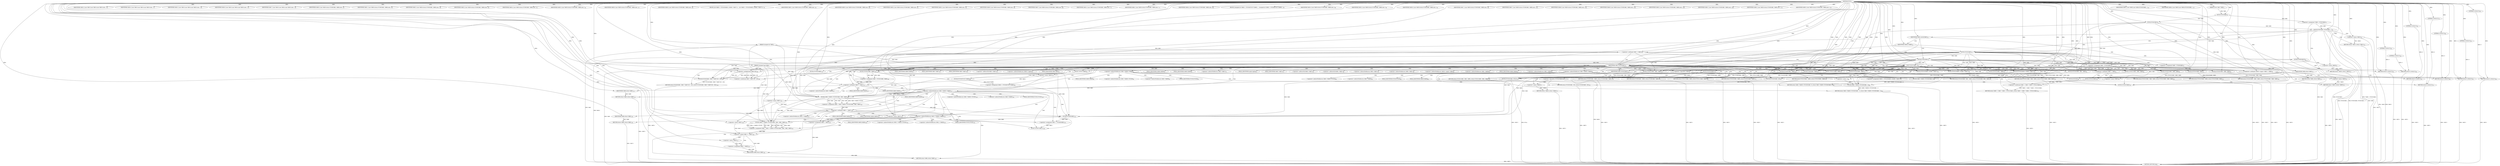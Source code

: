 digraph "FUN1" {  
"8" [label = <(METHOD,FUN1)<SUB>1</SUB>> ]
"403" [label = <(METHOD_RETURN,long)<SUB>1</SUB>> ]
"9" [label = <(PARAM,struct VAR1 *VAR1)<SUB>1</SUB>> ]
"10" [label = <(PARAM,unsigned int VAR2)<SUB>1</SUB>> ]
"11" [label = <(PARAM,unsigned long VAR3)<SUB>1</SUB>> ]
"14" [label = <(&lt;operator&gt;.assignment,*VAR5 = FUN2(VAR1))<SUB>3</SUB>> ]
"32" [label = <(&lt;operator&gt;.assignment,VAR6 = FUN5(VAR5))<SUB>12</SUB>> ]
"362" [label = <(&lt;operator&gt;.assignment,VAR11 = FUN36(VAR5))<SUB>132</SUB>> ]
"366" [label = <(&lt;operator&gt;.assignment,VAR9 = -VAR12)<SUB>133</SUB>> ]
"399" [label = <(FUN37,FUN37(VAR11))<SUB>139</SUB>> ]
"401" [label = <(RETURN,return VAR9;,return VAR9;)<SUB>140</SUB>> ]
"23" [label = <(FUN3,FUN3(VAR5, FUN4(VAR1), &quot;&quot;))<SUB>9</SUB>> ]
"37" [label = <(IDENTIFIER,VAR2,switch(VAR2))<SUB>15</SUB>> ]
"75" [label = <(IDENTIFIER,VAR2,switch(VAR2))<SUB>33</SUB>> ]
"402" [label = <(IDENTIFIER,VAR9,return VAR9;)<SUB>140</SUB>> ]
"16" [label = <(FUN2,FUN2(VAR1))<SUB>3</SUB>> ]
"29" [label = <(RETURN,return -VAR12;,return -VAR12;)<SUB>10</SUB>> ]
"34" [label = <(FUN5,FUN5(VAR5))<SUB>12</SUB>> ]
"40" [label = <(IDENTIFIER,VAR13,{
	case VAR13:
	case VAR14:
	case VAR15:
	case ...)<SUB>16</SUB>> ]
"42" [label = <(IDENTIFIER,VAR14,{
	case VAR13:
	case VAR14:
	case VAR15:
	case ...)<SUB>17</SUB>> ]
"44" [label = <(IDENTIFIER,VAR15,{
	case VAR13:
	case VAR14:
	case VAR15:
	case ...)<SUB>18</SUB>> ]
"46" [label = <(IDENTIFIER,VAR16,{
	case VAR13:
	case VAR14:
	case VAR15:
	case ...)<SUB>19</SUB>> ]
"48" [label = <(IDENTIFIER,VAR17,{
	case VAR13:
	case VAR14:
	case VAR15:
	case ...)<SUB>20</SUB>> ]
"49" [label = <(&lt;operator&gt;.assignment,VAR9 = FUN6(VAR5))<SUB>21</SUB>> ]
"78" [label = <(IDENTIFIER,VAR20,{
	case VAR20:
		return FUN9(VAR5, VAR8);
	case...)<SUB>34</SUB>> ]
"79" [label = <(RETURN,return FUN9(VAR5, VAR8);,return FUN9(VAR5, VAR8);)<SUB>35</SUB>> ]
"84" [label = <(IDENTIFIER,VAR21,{
	case VAR20:
		return FUN9(VAR5, VAR8);
	case...)<SUB>36</SUB>> ]
"85" [label = <(RETURN,return FUN10(VAR6, VAR8);,return FUN10(VAR6, VAR8);)<SUB>37</SUB>> ]
"90" [label = <(IDENTIFIER,VAR22,{
	case VAR20:
		return FUN9(VAR5, VAR8);
	case...)<SUB>38</SUB>> ]
"91" [label = <(RETURN,return FUN11(VAR6, VAR8);,return FUN11(VAR6, VAR8);)<SUB>39</SUB>> ]
"96" [label = <(IDENTIFIER,VAR23,{
	case VAR20:
		return FUN9(VAR5, VAR8);
	case...)<SUB>40</SUB>> ]
"97" [label = <(RETURN,return VAR6 != VAR5 ? -VAR12 : FUN12(VAR1);,return VAR6 != VAR5 ? -VAR12 : FUN12(VAR1);)<SUB>41</SUB>> ]
"107" [label = <(IDENTIFIER,VAR24,{
	case VAR20:
		return FUN9(VAR5, VAR8);
	case...)<SUB>42</SUB>> ]
"108" [label = <(RETURN,return FUN13(VAR1, VAR8);,return FUN13(VAR1, VAR8);)<SUB>43</SUB>> ]
"113" [label = <(IDENTIFIER,VAR25,{
	case VAR20:
		return FUN9(VAR5, VAR8);
	case...)<SUB>44</SUB>> ]
"114" [label = <(FUN14,FUN14(VAR26, &amp;VAR5-&gt;VAR27))<SUB>45</SUB>> ]
"120" [label = <(RETURN,return 0;,return 0;)<SUB>46</SUB>> ]
"123" [label = <(IDENTIFIER,VAR28,{
	case VAR20:
		return FUN9(VAR5, VAR8);
	case...)<SUB>47</SUB>> ]
"124" [label = <(FUN15,FUN15(VAR26, &amp;VAR5-&gt;VAR27))<SUB>48</SUB>> ]
"130" [label = <(RETURN,return 0;,return 0;)<SUB>49</SUB>> ]
"133" [label = <(IDENTIFIER,VAR29,{
	case VAR20:
		return FUN9(VAR5, VAR8);
	case...)<SUB>50</SUB>> ]
"134" [label = <(BLOCK,{
		int VAR30 = FUN16(VAR26, &amp;VAR5-&gt;VAR27);
		r...,{
		int VAR30 = FUN16(VAR26, &amp;VAR5-&gt;VAR27);
		r...)<SUB>51</SUB>> ]
"145" [label = <(IDENTIFIER,VAR31,{
	case VAR20:
		return FUN9(VAR5, VAR8);
	case...)<SUB>55</SUB>> ]
"158" [label = <(FUN18,FUN18())<SUB>58</SUB>> ]
"159" [label = <(RETURN,return 0;,return 0;)<SUB>59</SUB>> ]
"162" [label = <(IDENTIFIER,VAR33,{
	case VAR20:
		return FUN9(VAR5, VAR8);
	case...)<SUB>60</SUB>> ]
"163" [label = <(RETURN,return FUN19(VAR6, VAR1, VAR3);,return FUN19(VAR6, VAR1, VAR3);)<SUB>61</SUB>> ]
"169" [label = <(IDENTIFIER,VAR34,{
	case VAR20:
		return FUN9(VAR5, VAR8);
	case...)<SUB>62</SUB>> ]
"170" [label = <(RETURN,return FUN20(VAR5, VAR6, VAR8);,return FUN20(VAR5, VAR6, VAR8);)<SUB>63</SUB>> ]
"176" [label = <(IDENTIFIER,VAR35,{
	case VAR20:
		return FUN9(VAR5, VAR8);
	case...)<SUB>64</SUB>> ]
"177" [label = <(RETURN,return FUN21(VAR5, VAR6, VAR8);,return FUN21(VAR5, VAR6, VAR8);)<SUB>65</SUB>> ]
"183" [label = <(IDENTIFIER,VAR36,{
	case VAR20:
		return FUN9(VAR5, VAR8);
	case...)<SUB>66</SUB>> ]
"184" [label = <(RETURN,return FUN22(VAR5, VAR6, VAR8);,return FUN22(VAR5, VAR6, VAR8);)<SUB>67</SUB>> ]
"190" [label = <(IDENTIFIER,VAR37,{
	case VAR20:
		return FUN9(VAR5, VAR8);
	case...)<SUB>68</SUB>> ]
"192" [label = <(IDENTIFIER,VAR13,{
	case VAR20:
		return FUN9(VAR5, VAR8);
	case...)<SUB>73</SUB>> ]
"193" [label = <(RETURN,return FUN23(VAR5, VAR8);,return FUN23(VAR5, VAR8);)<SUB>74</SUB>> ]
"198" [label = <(IDENTIFIER,VAR41,{
	case VAR20:
		return FUN9(VAR5, VAR8);
	case...)<SUB>75</SUB>> ]
"207" [label = <(FUN25,FUN25(VAR5))<SUB>78</SUB>> ]
"209" [label = <(RETURN,return 0;,return 0;)<SUB>79</SUB>> ]
"212" [label = <(IDENTIFIER,VAR44,{
	case VAR20:
		return FUN9(VAR5, VAR8);
	case...)<SUB>80</SUB>> ]
"213" [label = <(BLOCK,{
		unsigned int VAR45 = FUN26(FUN27(VAR6));
		...,{
		unsigned int VAR45 = FUN26(FUN27(VAR6));
		...)<SUB>81</SUB>> ]
"221" [label = <(IDENTIFIER,VAR14,{
	case VAR20:
		return FUN9(VAR5, VAR8);
	case...)<SUB>86</SUB>> ]
"239" [label = <(RETURN,return 0;,return 0;)<SUB>89</SUB>> ]
"242" [label = <(IDENTIFIER,VAR15,{
	case VAR20:
		return FUN9(VAR5, VAR8);
	case...)<SUB>90</SUB>> ]
"259" [label = <(RETURN,return 0;,return 0;)<SUB>93</SUB>> ]
"262" [label = <(IDENTIFIER,VAR16,{
	case VAR20:
		return FUN9(VAR5, VAR8);
	case...)<SUB>94</SUB>> ]
"271" [label = <(RETURN,return 0;,return 0;)<SUB>98</SUB>> ]
"274" [label = <(IDENTIFIER,VAR17,{
	case VAR20:
		return FUN9(VAR5, VAR8);
	case...)<SUB>99</SUB>> ]
"275" [label = <(RETURN,return FUN29(VAR5, VAR3 ? VAR3*100 : 250);,return FUN29(VAR5, VAR3 ? VAR3*100 : 250);)<SUB>100</SUB>> ]
"285" [label = <(IDENTIFIER,VAR47,{
	case VAR20:
		return FUN9(VAR5, VAR8);
	case...)<SUB>102</SUB>> ]
"286" [label = <(RETURN,return FUN30(VAR5, VAR8);,return FUN30(VAR5, VAR8);)<SUB>103</SUB>> ]
"291" [label = <(IDENTIFIER,VAR48,{
	case VAR20:
		return FUN9(VAR5, VAR8);
	case...)<SUB>104</SUB>> ]
"293" [label = <(IDENTIFIER,VAR49,{
	case VAR20:
		return FUN9(VAR5, VAR8);
	case...)<SUB>105</SUB>> ]
"295" [label = <(IDENTIFIER,VAR50,{
	case VAR20:
		return FUN9(VAR5, VAR8);
	case...)<SUB>106</SUB>> ]
"296" [label = <(RETURN,return FUN31(VAR5, VAR2, VAR8);,return FUN31(VAR5, VAR2, VAR8);)<SUB>107</SUB>> ]
"302" [label = <(IDENTIFIER,VAR51,{
	case VAR20:
		return FUN9(VAR5, VAR8);
	case...)<SUB>108</SUB>> ]
"303" [label = <(&lt;operator&gt;.assignment,VAR9 = FUN32(VAR5, VAR8))<SUB>109</SUB>> ]
"318" [label = <(IDENTIFIER,VAR52,{
	case VAR20:
		return FUN9(VAR5, VAR8);
	case...)<SUB>114</SUB>> ]
"332" [label = <(IDENTIFIER,VAR55,{
	case VAR20:
		return FUN9(VAR5, VAR8);
	case...)<SUB>123</SUB>> ]
"333" [label = <(FUN34,FUN34(VAR8))<SUB>124</SUB>> ]
"343" [label = <(&lt;operator&gt;.assignment,VAR9 = VAR5-&gt;VAR39-&gt;FUN35(VAR5, VAR2, VAR3))<SUB>128</SUB>> ]
"364" [label = <(FUN36,FUN36(VAR5))<SUB>132</SUB>> ]
"368" [label = <(&lt;operator&gt;.minus,-VAR12)<SUB>133</SUB>> ]
"377" [label = <(&lt;operator&gt;.assignment,VAR9 = VAR11-&gt;VAR39-&gt;FUN35(VAR5, VAR1, VAR2, VAR3))<SUB>135</SUB>> ]
"25" [label = <(FUN4,FUN4(VAR1))<SUB>9</SUB>> ]
"30" [label = <(&lt;operator&gt;.minus,-VAR12)<SUB>10</SUB>> ]
"54" [label = <(IDENTIFIER,VAR9,if (VAR9))<SUB>22</SUB>> ]
"59" [label = <(&lt;operator&gt;.notEquals,VAR2 != VAR15)<SUB>24</SUB>> ]
"80" [label = <(FUN9,FUN9(VAR5, VAR8))<SUB>35</SUB>> ]
"86" [label = <(FUN10,FUN10(VAR6, VAR8))<SUB>37</SUB>> ]
"92" [label = <(FUN11,FUN11(VAR6, VAR8))<SUB>39</SUB>> ]
"98" [label = <(&lt;operator&gt;.conditional,VAR6 != VAR5 ? -VAR12 : FUN12(VAR1))<SUB>41</SUB>> ]
"109" [label = <(FUN13,FUN13(VAR1, VAR8))<SUB>43</SUB>> ]
"121" [label = <(LITERAL,0,return 0;)<SUB>46</SUB>> ]
"131" [label = <(LITERAL,0,return 0;)<SUB>49</SUB>> ]
"136" [label = <(&lt;operator&gt;.assignment,VAR30 = FUN16(VAR26, &amp;VAR5-&gt;VAR27))<SUB>52</SUB>> ]
"147" [label = <(&lt;operator&gt;.notEquals,VAR18-&gt;signal-&gt;VAR5 != VAR5)<SUB>56</SUB>> ]
"160" [label = <(LITERAL,0,return 0;)<SUB>59</SUB>> ]
"164" [label = <(FUN19,FUN19(VAR6, VAR1, VAR3))<SUB>61</SUB>> ]
"171" [label = <(FUN20,FUN20(VAR5, VAR6, VAR8))<SUB>63</SUB>> ]
"178" [label = <(FUN21,FUN21(VAR5, VAR6, VAR8))<SUB>65</SUB>> ]
"185" [label = <(FUN22,FUN22(VAR5, VAR6, VAR8))<SUB>67</SUB>> ]
"194" [label = <(FUN23,FUN23(VAR5, VAR8))<SUB>74</SUB>> ]
"200" [label = <(&lt;operator&gt;.logicalNot,!FUN24(VAR42))<SUB>76</SUB>> ]
"210" [label = <(LITERAL,0,return 0;)<SUB>79</SUB>> ]
"215" [label = <(&lt;operator&gt;.assignment,VAR45 = FUN26(FUN27(VAR6)))<SUB>82</SUB>> ]
"240" [label = <(LITERAL,0,return 0;)<SUB>89</SUB>> ]
"260" [label = <(LITERAL,0,return 0;)<SUB>93</SUB>> ]
"264" [label = <(&lt;operator&gt;.logicalNot,!VAR3)<SUB>96</SUB>> ]
"272" [label = <(LITERAL,0,return 0;)<SUB>98</SUB>> ]
"276" [label = <(FUN29,FUN29(VAR5, VAR3 ? VAR3*100 : 250))<SUB>100</SUB>> ]
"287" [label = <(FUN30,FUN30(VAR5, VAR8))<SUB>103</SUB>> ]
"297" [label = <(FUN31,FUN31(VAR5, VAR2, VAR8))<SUB>107</SUB>> ]
"309" [label = <(&lt;operator&gt;.notEquals,VAR9 != -VAR12)<SUB>111</SUB>> ]
"320" [label = <(IDENTIFIER,VAR3,switch(VAR3))<SUB>115</SUB>> ]
"355" [label = <(&lt;operator&gt;.notEquals,VAR9 != -VAR57)<SUB>129</SUB>> ]
"390" [label = <(&lt;operator&gt;.equals,VAR9 == -VAR57)<SUB>136</SUB>> ]
"51" [label = <(FUN6,FUN6(VAR5))<SUB>21</SUB>> ]
"56" [label = <(RETURN,return VAR9;,return VAR9;)<SUB>23</SUB>> ]
"63" [label = <(FUN7,FUN7(VAR5, 0))<SUB>25</SUB>> ]
"155" [label = <(RETURN,return -VAR32;,return -VAR32;)<SUB>57</SUB>> ]
"204" [label = <(RETURN,return -VAR43;,return -VAR43;)<SUB>77</SUB>> ]
"229" [label = <(RETURN,return VAR5-&gt;VAR39-&gt;FUN28(VAR5, -1);,return VAR5-&gt;VAR39-&gt;FUN28(VAR5, -1);)<SUB>88</SUB>> ]
"250" [label = <(RETURN,return VAR5-&gt;VAR39-&gt;FUN28(VAR5, 0);,return VAR5-&gt;VAR39-&gt;FUN28(VAR5, 0);)<SUB>92</SUB>> ]
"267" [label = <(RETURN,return FUN29(VAR5, 250);,return FUN29(VAR5, 250);)<SUB>97</SUB>> ]
"305" [label = <(FUN32,FUN32(VAR5, VAR8))<SUB>109</SUB>> ]
"314" [label = <(RETURN,return VAR9;,return VAR9;)<SUB>112</SUB>> ]
"323" [label = <(IDENTIFIER,VAR53,{
		case VAR53:
		case VAR54:
		
			FUN33(VAR5,...)<SUB>116</SUB>> ]
"325" [label = <(IDENTIFIER,VAR54,{
		case VAR53:
		case VAR54:
		
			FUN33(VAR5,...)<SUB>117</SUB>> ]
"326" [label = <(FUN33,FUN33(VAR5, NULL))<SUB>119</SUB>> ]
"345" [label = <(FUN35,VAR5-&gt;VAR39-&gt;FUN35(VAR5, VAR2, VAR3))<SUB>128</SUB>> ]
"360" [label = <(RETURN,return VAR9;,return VAR9;)<SUB>130</SUB>> ]
"379" [label = <(FUN35,VAR11-&gt;VAR39-&gt;FUN35(VAR5, VAR1, VAR2, VAR3))<SUB>135</SUB>> ]
"395" [label = <(&lt;operator&gt;.assignment,VAR9 = -VAR32)<SUB>137</SUB>> ]
"57" [label = <(IDENTIFIER,VAR9,return VAR9;)<SUB>23</SUB>> ]
"67" [label = <(FUN8,FUN8(VAR18))<SUB>26</SUB>> ]
"99" [label = <(&lt;operator&gt;.notEquals,VAR6 != VAR5)<SUB>41</SUB>> ]
"102" [label = <(&lt;operator&gt;.minus,-VAR12)<SUB>41</SUB>> ]
"104" [label = <(FUN12,FUN12(VAR1))<SUB>41</SUB>> ]
"138" [label = <(FUN16,FUN16(VAR26, &amp;VAR5-&gt;VAR27))<SUB>52</SUB>> ]
"156" [label = <(&lt;operator&gt;.minus,-VAR32)<SUB>57</SUB>> ]
"201" [label = <(FUN24,FUN24(VAR42))<SUB>76</SUB>> ]
"205" [label = <(&lt;operator&gt;.minus,-VAR43)<SUB>77</SUB>> ]
"217" [label = <(FUN26,FUN26(FUN27(VAR6)))<SUB>82</SUB>> ]
"230" [label = <(FUN28,VAR5-&gt;VAR39-&gt;FUN28(VAR5, -1))<SUB>88</SUB>> ]
"251" [label = <(FUN28,VAR5-&gt;VAR39-&gt;FUN28(VAR5, 0))<SUB>92</SUB>> ]
"268" [label = <(FUN29,FUN29(VAR5, 250))<SUB>97</SUB>> ]
"278" [label = <(&lt;operator&gt;.conditional,VAR3 ? VAR3*100 : 250)<SUB>100</SUB>> ]
"311" [label = <(&lt;operator&gt;.minus,-VAR12)<SUB>111</SUB>> ]
"315" [label = <(IDENTIFIER,VAR9,return VAR9;)<SUB>112</SUB>> ]
"357" [label = <(&lt;operator&gt;.minus,-VAR57)<SUB>129</SUB>> ]
"361" [label = <(IDENTIFIER,VAR9,return VAR9;)<SUB>130</SUB>> ]
"392" [label = <(&lt;operator&gt;.minus,-VAR57)<SUB>136</SUB>> ]
"70" [label = <(RETURN,return -VAR19;,return -VAR19;)<SUB>27</SUB>> ]
"218" [label = <(FUN27,FUN27(VAR6))<SUB>82</SUB>> ]
"280" [label = <(&lt;operator&gt;.multiplication,VAR3*100)<SUB>100</SUB>> ]
"397" [label = <(&lt;operator&gt;.minus,-VAR32)<SUB>137</SUB>> ]
"71" [label = <(&lt;operator&gt;.minus,-VAR19)<SUB>27</SUB>> ]
"237" [label = <(&lt;operator&gt;.minus,-1)<SUB>88</SUB>> ]
"337" [label = <(&lt;operator&gt;.indirectFieldAccess,VAR5-&gt;VAR39-&gt;VAR56)<SUB>127</SUB>> ]
"371" [label = <(&lt;operator&gt;.indirectFieldAccess,VAR11-&gt;VAR39-&gt;VAR56)<SUB>134</SUB>> ]
"338" [label = <(&lt;operator&gt;.indirectFieldAccess,VAR5-&gt;VAR39)<SUB>127</SUB>> ]
"341" [label = <(FIELD_IDENTIFIER,VAR56,VAR56)<SUB>127</SUB>> ]
"372" [label = <(&lt;operator&gt;.indirectFieldAccess,VAR11-&gt;VAR39)<SUB>134</SUB>> ]
"375" [label = <(FIELD_IDENTIFIER,VAR56,VAR56)<SUB>134</SUB>> ]
"116" [label = <(&lt;operator&gt;.addressOf,&amp;VAR5-&gt;VAR27)<SUB>45</SUB>> ]
"126" [label = <(&lt;operator&gt;.addressOf,&amp;VAR5-&gt;VAR27)<SUB>48</SUB>> ]
"223" [label = <(&lt;operator&gt;.indirectFieldAccess,VAR5-&gt;VAR39-&gt;VAR46)<SUB>87</SUB>> ]
"244" [label = <(&lt;operator&gt;.indirectFieldAccess,VAR5-&gt;VAR39-&gt;VAR46)<SUB>91</SUB>> ]
"340" [label = <(FIELD_IDENTIFIER,VAR39,VAR39)<SUB>127</SUB>> ]
"374" [label = <(FIELD_IDENTIFIER,VAR39,VAR39)<SUB>134</SUB>> ]
"117" [label = <(&lt;operator&gt;.indirectFieldAccess,VAR5-&gt;VAR27)<SUB>45</SUB>> ]
"127" [label = <(&lt;operator&gt;.indirectFieldAccess,VAR5-&gt;VAR27)<SUB>48</SUB>> ]
"148" [label = <(&lt;operator&gt;.indirectFieldAccess,VAR18-&gt;signal-&gt;VAR5)<SUB>56</SUB>> ]
"224" [label = <(&lt;operator&gt;.indirectFieldAccess,VAR5-&gt;VAR39)<SUB>87</SUB>> ]
"227" [label = <(FIELD_IDENTIFIER,VAR46,VAR46)<SUB>87</SUB>> ]
"245" [label = <(&lt;operator&gt;.indirectFieldAccess,VAR5-&gt;VAR39)<SUB>91</SUB>> ]
"248" [label = <(FIELD_IDENTIFIER,VAR46,VAR46)<SUB>91</SUB>> ]
"346" [label = <(&lt;operator&gt;.indirectFieldAccess,VAR5-&gt;VAR39-&gt;FUN35)<SUB>128</SUB>> ]
"380" [label = <(&lt;operator&gt;.indirectFieldAccess,VAR11-&gt;VAR39-&gt;FUN35)<SUB>135</SUB>> ]
"119" [label = <(FIELD_IDENTIFIER,VAR27,VAR27)<SUB>45</SUB>> ]
"129" [label = <(FIELD_IDENTIFIER,VAR27,VAR27)<SUB>48</SUB>> ]
"140" [label = <(&lt;operator&gt;.addressOf,&amp;VAR5-&gt;VAR27)<SUB>52</SUB>> ]
"149" [label = <(&lt;operator&gt;.indirectFieldAccess,VAR18-&gt;signal)<SUB>56</SUB>> ]
"152" [label = <(FIELD_IDENTIFIER,VAR5,VAR5)<SUB>56</SUB>> ]
"226" [label = <(FIELD_IDENTIFIER,VAR39,VAR39)<SUB>87</SUB>> ]
"247" [label = <(FIELD_IDENTIFIER,VAR39,VAR39)<SUB>91</SUB>> ]
"347" [label = <(&lt;operator&gt;.indirectFieldAccess,VAR5-&gt;VAR39)<SUB>128</SUB>> ]
"350" [label = <(FIELD_IDENTIFIER,FUN35,FUN35)<SUB>128</SUB>> ]
"381" [label = <(&lt;operator&gt;.indirectFieldAccess,VAR11-&gt;VAR39)<SUB>135</SUB>> ]
"384" [label = <(FIELD_IDENTIFIER,FUN35,FUN35)<SUB>135</SUB>> ]
"141" [label = <(&lt;operator&gt;.indirectFieldAccess,VAR5-&gt;VAR27)<SUB>52</SUB>> ]
"151" [label = <(FIELD_IDENTIFIER,signal,signal)<SUB>56</SUB>> ]
"231" [label = <(&lt;operator&gt;.indirectFieldAccess,VAR5-&gt;VAR39-&gt;FUN28)<SUB>88</SUB>> ]
"252" [label = <(&lt;operator&gt;.indirectFieldAccess,VAR5-&gt;VAR39-&gt;FUN28)<SUB>92</SUB>> ]
"349" [label = <(FIELD_IDENTIFIER,VAR39,VAR39)<SUB>128</SUB>> ]
"383" [label = <(FIELD_IDENTIFIER,VAR39,VAR39)<SUB>135</SUB>> ]
"143" [label = <(FIELD_IDENTIFIER,VAR27,VAR27)<SUB>52</SUB>> ]
"232" [label = <(&lt;operator&gt;.indirectFieldAccess,VAR5-&gt;VAR39)<SUB>88</SUB>> ]
"235" [label = <(FIELD_IDENTIFIER,FUN28,FUN28)<SUB>88</SUB>> ]
"253" [label = <(&lt;operator&gt;.indirectFieldAccess,VAR5-&gt;VAR39)<SUB>92</SUB>> ]
"256" [label = <(FIELD_IDENTIFIER,FUN28,FUN28)<SUB>92</SUB>> ]
"234" [label = <(FIELD_IDENTIFIER,VAR39,VAR39)<SUB>88</SUB>> ]
"255" [label = <(FIELD_IDENTIFIER,VAR39,VAR39)<SUB>92</SUB>> ]
  "130" -> "403"  [ label = "DDG: &lt;RET&gt;"] 
  "56" -> "403"  [ label = "DDG: &lt;RET&gt;"] 
  "70" -> "403"  [ label = "DDG: &lt;RET&gt;"] 
  "286" -> "403"  [ label = "DDG: &lt;RET&gt;"] 
  "209" -> "403"  [ label = "DDG: &lt;RET&gt;"] 
  "170" -> "403"  [ label = "DDG: &lt;RET&gt;"] 
  "239" -> "403"  [ label = "DDG: &lt;RET&gt;"] 
  "85" -> "403"  [ label = "DDG: &lt;RET&gt;"] 
  "360" -> "403"  [ label = "DDG: &lt;RET&gt;"] 
  "193" -> "403"  [ label = "DDG: &lt;RET&gt;"] 
  "155" -> "403"  [ label = "DDG: &lt;RET&gt;"] 
  "204" -> "403"  [ label = "DDG: &lt;RET&gt;"] 
  "401" -> "403"  [ label = "DDG: &lt;RET&gt;"] 
  "79" -> "403"  [ label = "DDG: &lt;RET&gt;"] 
  "271" -> "403"  [ label = "DDG: &lt;RET&gt;"] 
  "275" -> "403"  [ label = "DDG: &lt;RET&gt;"] 
  "120" -> "403"  [ label = "DDG: &lt;RET&gt;"] 
  "91" -> "403"  [ label = "DDG: &lt;RET&gt;"] 
  "163" -> "403"  [ label = "DDG: &lt;RET&gt;"] 
  "250" -> "403"  [ label = "DDG: &lt;RET&gt;"] 
  "267" -> "403"  [ label = "DDG: &lt;RET&gt;"] 
  "229" -> "403"  [ label = "DDG: &lt;RET&gt;"] 
  "97" -> "403"  [ label = "DDG: &lt;RET&gt;"] 
  "108" -> "403"  [ label = "DDG: &lt;RET&gt;"] 
  "296" -> "403"  [ label = "DDG: &lt;RET&gt;"] 
  "29" -> "403"  [ label = "DDG: &lt;RET&gt;"] 
  "184" -> "403"  [ label = "DDG: &lt;RET&gt;"] 
  "314" -> "403"  [ label = "DDG: &lt;RET&gt;"] 
  "159" -> "403"  [ label = "DDG: &lt;RET&gt;"] 
  "177" -> "403"  [ label = "DDG: &lt;RET&gt;"] 
  "259" -> "403"  [ label = "DDG: &lt;RET&gt;"] 
  "10" -> "403"  [ label = "DDG: VAR2"] 
  "11" -> "403"  [ label = "DDG: VAR3"] 
  "14" -> "403"  [ label = "DDG: FUN2(VAR1)"] 
  "14" -> "403"  [ label = "DDG: *VAR5 = FUN2(VAR1)"] 
  "23" -> "403"  [ label = "DDG: VAR5"] 
  "25" -> "403"  [ label = "DDG: VAR1"] 
  "23" -> "403"  [ label = "DDG: FUN4(VAR1)"] 
  "23" -> "403"  [ label = "DDG: FUN3(VAR5, FUN4(VAR1), &quot;&quot;)"] 
  "30" -> "403"  [ label = "DDG: VAR12"] 
  "30" -> "403"  [ label = "DDG: -VAR12"] 
  "326" -> "403"  [ label = "DDG: NULL"] 
  "59" -> "403"  [ label = "DDG: VAR15"] 
  "201" -> "403"  [ label = "DDG: VAR42"] 
  "8" -> "9"  [ label = "DDG: "] 
  "8" -> "10"  [ label = "DDG: "] 
  "8" -> "11"  [ label = "DDG: "] 
  "16" -> "14"  [ label = "DDG: VAR1"] 
  "34" -> "32"  [ label = "DDG: VAR5"] 
  "364" -> "362"  [ label = "DDG: VAR5"] 
  "368" -> "366"  [ label = "DDG: VAR12"] 
  "402" -> "401"  [ label = "DDG: VAR9"] 
  "8" -> "37"  [ label = "DDG: "] 
  "8" -> "75"  [ label = "DDG: "] 
  "362" -> "399"  [ label = "DDG: VAR11"] 
  "8" -> "399"  [ label = "DDG: "] 
  "395" -> "402"  [ label = "DDG: VAR9"] 
  "390" -> "402"  [ label = "DDG: VAR9"] 
  "366" -> "402"  [ label = "DDG: VAR9"] 
  "8" -> "402"  [ label = "DDG: "] 
  "9" -> "16"  [ label = "DDG: VAR1"] 
  "8" -> "16"  [ label = "DDG: "] 
  "14" -> "23"  [ label = "DDG: VAR5"] 
  "8" -> "23"  [ label = "DDG: "] 
  "25" -> "23"  [ label = "DDG: VAR1"] 
  "30" -> "29"  [ label = "DDG: -VAR12"] 
  "23" -> "34"  [ label = "DDG: VAR5"] 
  "8" -> "34"  [ label = "DDG: "] 
  "8" -> "40"  [ label = "DDG: "] 
  "8" -> "42"  [ label = "DDG: "] 
  "8" -> "44"  [ label = "DDG: "] 
  "8" -> "46"  [ label = "DDG: "] 
  "8" -> "48"  [ label = "DDG: "] 
  "51" -> "49"  [ label = "DDG: VAR5"] 
  "8" -> "78"  [ label = "DDG: "] 
  "80" -> "79"  [ label = "DDG: FUN9(VAR5, VAR8)"] 
  "8" -> "84"  [ label = "DDG: "] 
  "86" -> "85"  [ label = "DDG: FUN10(VAR6, VAR8)"] 
  "8" -> "90"  [ label = "DDG: "] 
  "92" -> "91"  [ label = "DDG: FUN11(VAR6, VAR8)"] 
  "8" -> "96"  [ label = "DDG: "] 
  "98" -> "97"  [ label = "DDG: VAR6 != VAR5 ? -VAR12 : FUN12(VAR1)"] 
  "8" -> "107"  [ label = "DDG: "] 
  "109" -> "108"  [ label = "DDG: FUN13(VAR1, VAR8)"] 
  "8" -> "113"  [ label = "DDG: "] 
  "121" -> "120"  [ label = "DDG: 0"] 
  "8" -> "120"  [ label = "DDG: "] 
  "8" -> "123"  [ label = "DDG: "] 
  "131" -> "130"  [ label = "DDG: 0"] 
  "8" -> "130"  [ label = "DDG: "] 
  "8" -> "133"  [ label = "DDG: "] 
  "8" -> "134"  [ label = "DDG: "] 
  "8" -> "145"  [ label = "DDG: "] 
  "8" -> "158"  [ label = "DDG: "] 
  "160" -> "159"  [ label = "DDG: 0"] 
  "8" -> "159"  [ label = "DDG: "] 
  "8" -> "162"  [ label = "DDG: "] 
  "164" -> "163"  [ label = "DDG: FUN19(VAR6, VAR1, VAR3)"] 
  "8" -> "169"  [ label = "DDG: "] 
  "171" -> "170"  [ label = "DDG: FUN20(VAR5, VAR6, VAR8)"] 
  "8" -> "176"  [ label = "DDG: "] 
  "178" -> "177"  [ label = "DDG: FUN21(VAR5, VAR6, VAR8)"] 
  "8" -> "183"  [ label = "DDG: "] 
  "185" -> "184"  [ label = "DDG: FUN22(VAR5, VAR6, VAR8)"] 
  "8" -> "190"  [ label = "DDG: "] 
  "8" -> "192"  [ label = "DDG: "] 
  "194" -> "193"  [ label = "DDG: FUN23(VAR5, VAR8)"] 
  "8" -> "198"  [ label = "DDG: "] 
  "210" -> "209"  [ label = "DDG: 0"] 
  "8" -> "209"  [ label = "DDG: "] 
  "8" -> "212"  [ label = "DDG: "] 
  "8" -> "213"  [ label = "DDG: "] 
  "8" -> "221"  [ label = "DDG: "] 
  "240" -> "239"  [ label = "DDG: 0"] 
  "8" -> "239"  [ label = "DDG: "] 
  "8" -> "242"  [ label = "DDG: "] 
  "260" -> "259"  [ label = "DDG: 0"] 
  "8" -> "259"  [ label = "DDG: "] 
  "8" -> "262"  [ label = "DDG: "] 
  "272" -> "271"  [ label = "DDG: 0"] 
  "8" -> "271"  [ label = "DDG: "] 
  "8" -> "274"  [ label = "DDG: "] 
  "276" -> "275"  [ label = "DDG: FUN29(VAR5, VAR3 ? VAR3*100 : 250)"] 
  "8" -> "285"  [ label = "DDG: "] 
  "287" -> "286"  [ label = "DDG: FUN30(VAR5, VAR8)"] 
  "8" -> "291"  [ label = "DDG: "] 
  "8" -> "293"  [ label = "DDG: "] 
  "8" -> "295"  [ label = "DDG: "] 
  "297" -> "296"  [ label = "DDG: FUN31(VAR5, VAR2, VAR8)"] 
  "8" -> "302"  [ label = "DDG: "] 
  "305" -> "303"  [ label = "DDG: VAR5"] 
  "305" -> "303"  [ label = "DDG: VAR8"] 
  "8" -> "318"  [ label = "DDG: "] 
  "8" -> "332"  [ label = "DDG: "] 
  "345" -> "343"  [ label = "DDG: VAR5-&gt;VAR39-&gt;FUN35"] 
  "345" -> "343"  [ label = "DDG: VAR5"] 
  "345" -> "343"  [ label = "DDG: VAR2"] 
  "345" -> "343"  [ label = "DDG: VAR3"] 
  "34" -> "364"  [ label = "DDG: VAR5"] 
  "51" -> "364"  [ label = "DDG: VAR5"] 
  "63" -> "364"  [ label = "DDG: VAR5"] 
  "326" -> "364"  [ label = "DDG: VAR5"] 
  "305" -> "364"  [ label = "DDG: VAR5"] 
  "345" -> "364"  [ label = "DDG: VAR5"] 
  "8" -> "364"  [ label = "DDG: "] 
  "311" -> "368"  [ label = "DDG: VAR12"] 
  "8" -> "368"  [ label = "DDG: "] 
  "379" -> "377"  [ label = "DDG: VAR3"] 
  "379" -> "377"  [ label = "DDG: VAR11-&gt;VAR39-&gt;FUN35"] 
  "379" -> "377"  [ label = "DDG: VAR5"] 
  "379" -> "377"  [ label = "DDG: VAR2"] 
  "379" -> "377"  [ label = "DDG: VAR1"] 
  "16" -> "25"  [ label = "DDG: VAR1"] 
  "8" -> "25"  [ label = "DDG: "] 
  "8" -> "54"  [ label = "DDG: "] 
  "102" -> "98"  [ label = "DDG: VAR12"] 
  "104" -> "98"  [ label = "DDG: VAR1"] 
  "8" -> "114"  [ label = "DDG: "] 
  "34" -> "114"  [ label = "DDG: VAR5"] 
  "51" -> "114"  [ label = "DDG: VAR5"] 
  "63" -> "114"  [ label = "DDG: VAR5"] 
  "8" -> "121"  [ label = "DDG: "] 
  "8" -> "124"  [ label = "DDG: "] 
  "34" -> "124"  [ label = "DDG: VAR5"] 
  "51" -> "124"  [ label = "DDG: VAR5"] 
  "63" -> "124"  [ label = "DDG: VAR5"] 
  "8" -> "131"  [ label = "DDG: "] 
  "138" -> "136"  [ label = "DDG: VAR26"] 
  "138" -> "136"  [ label = "DDG: &amp;VAR5-&gt;VAR27"] 
  "8" -> "160"  [ label = "DDG: "] 
  "34" -> "207"  [ label = "DDG: VAR5"] 
  "51" -> "207"  [ label = "DDG: VAR5"] 
  "63" -> "207"  [ label = "DDG: VAR5"] 
  "8" -> "207"  [ label = "DDG: "] 
  "8" -> "210"  [ label = "DDG: "] 
  "217" -> "215"  [ label = "DDG: FUN27(VAR6)"] 
  "8" -> "240"  [ label = "DDG: "] 
  "8" -> "260"  [ label = "DDG: "] 
  "8" -> "272"  [ label = "DDG: "] 
  "8" -> "320"  [ label = "DDG: "] 
  "8" -> "333"  [ label = "DDG: "] 
  "8" -> "30"  [ label = "DDG: "] 
  "34" -> "51"  [ label = "DDG: VAR5"] 
  "8" -> "51"  [ label = "DDG: "] 
  "57" -> "56"  [ label = "DDG: VAR9"] 
  "10" -> "59"  [ label = "DDG: VAR2"] 
  "8" -> "59"  [ label = "DDG: "] 
  "34" -> "80"  [ label = "DDG: VAR5"] 
  "51" -> "80"  [ label = "DDG: VAR5"] 
  "63" -> "80"  [ label = "DDG: VAR5"] 
  "8" -> "80"  [ label = "DDG: "] 
  "32" -> "86"  [ label = "DDG: VAR6"] 
  "8" -> "86"  [ label = "DDG: "] 
  "32" -> "92"  [ label = "DDG: VAR6"] 
  "8" -> "92"  [ label = "DDG: "] 
  "25" -> "109"  [ label = "DDG: VAR1"] 
  "8" -> "109"  [ label = "DDG: "] 
  "34" -> "147"  [ label = "DDG: VAR5"] 
  "51" -> "147"  [ label = "DDG: VAR5"] 
  "63" -> "147"  [ label = "DDG: VAR5"] 
  "8" -> "147"  [ label = "DDG: "] 
  "156" -> "155"  [ label = "DDG: -VAR32"] 
  "32" -> "164"  [ label = "DDG: VAR6"] 
  "8" -> "164"  [ label = "DDG: "] 
  "25" -> "164"  [ label = "DDG: VAR1"] 
  "11" -> "164"  [ label = "DDG: VAR3"] 
  "34" -> "171"  [ label = "DDG: VAR5"] 
  "51" -> "171"  [ label = "DDG: VAR5"] 
  "63" -> "171"  [ label = "DDG: VAR5"] 
  "8" -> "171"  [ label = "DDG: "] 
  "32" -> "171"  [ label = "DDG: VAR6"] 
  "34" -> "178"  [ label = "DDG: VAR5"] 
  "51" -> "178"  [ label = "DDG: VAR5"] 
  "63" -> "178"  [ label = "DDG: VAR5"] 
  "8" -> "178"  [ label = "DDG: "] 
  "32" -> "178"  [ label = "DDG: VAR6"] 
  "34" -> "185"  [ label = "DDG: VAR5"] 
  "51" -> "185"  [ label = "DDG: VAR5"] 
  "63" -> "185"  [ label = "DDG: VAR5"] 
  "8" -> "185"  [ label = "DDG: "] 
  "32" -> "185"  [ label = "DDG: VAR6"] 
  "34" -> "194"  [ label = "DDG: VAR5"] 
  "51" -> "194"  [ label = "DDG: VAR5"] 
  "63" -> "194"  [ label = "DDG: VAR5"] 
  "8" -> "194"  [ label = "DDG: "] 
  "201" -> "200"  [ label = "DDG: VAR42"] 
  "205" -> "204"  [ label = "DDG: -VAR43"] 
  "230" -> "229"  [ label = "DDG: VAR5-&gt;VAR39-&gt;FUN28(VAR5, -1)"] 
  "251" -> "250"  [ label = "DDG: VAR5-&gt;VAR39-&gt;FUN28(VAR5, 0)"] 
  "11" -> "264"  [ label = "DDG: VAR3"] 
  "8" -> "264"  [ label = "DDG: "] 
  "268" -> "267"  [ label = "DDG: FUN29(VAR5, 250)"] 
  "34" -> "276"  [ label = "DDG: VAR5"] 
  "51" -> "276"  [ label = "DDG: VAR5"] 
  "63" -> "276"  [ label = "DDG: VAR5"] 
  "8" -> "276"  [ label = "DDG: "] 
  "280" -> "276"  [ label = "DDG: VAR3"] 
  "280" -> "276"  [ label = "DDG: 100"] 
  "34" -> "287"  [ label = "DDG: VAR5"] 
  "51" -> "287"  [ label = "DDG: VAR5"] 
  "63" -> "287"  [ label = "DDG: VAR5"] 
  "8" -> "287"  [ label = "DDG: "] 
  "34" -> "297"  [ label = "DDG: VAR5"] 
  "51" -> "297"  [ label = "DDG: VAR5"] 
  "63" -> "297"  [ label = "DDG: VAR5"] 
  "8" -> "297"  [ label = "DDG: "] 
  "10" -> "297"  [ label = "DDG: VAR2"] 
  "59" -> "297"  [ label = "DDG: VAR2"] 
  "34" -> "305"  [ label = "DDG: VAR5"] 
  "51" -> "305"  [ label = "DDG: VAR5"] 
  "63" -> "305"  [ label = "DDG: VAR5"] 
  "8" -> "305"  [ label = "DDG: "] 
  "303" -> "309"  [ label = "DDG: VAR9"] 
  "8" -> "309"  [ label = "DDG: "] 
  "311" -> "309"  [ label = "DDG: VAR12"] 
  "315" -> "314"  [ label = "DDG: VAR9"] 
  "8" -> "323"  [ label = "DDG: "] 
  "8" -> "325"  [ label = "DDG: "] 
  "34" -> "345"  [ label = "DDG: VAR5"] 
  "51" -> "345"  [ label = "DDG: VAR5"] 
  "63" -> "345"  [ label = "DDG: VAR5"] 
  "326" -> "345"  [ label = "DDG: VAR5"] 
  "305" -> "345"  [ label = "DDG: VAR5"] 
  "8" -> "345"  [ label = "DDG: "] 
  "10" -> "345"  [ label = "DDG: VAR2"] 
  "59" -> "345"  [ label = "DDG: VAR2"] 
  "11" -> "345"  [ label = "DDG: VAR3"] 
  "343" -> "355"  [ label = "DDG: VAR9"] 
  "8" -> "355"  [ label = "DDG: "] 
  "357" -> "355"  [ label = "DDG: VAR57"] 
  "361" -> "360"  [ label = "DDG: VAR9"] 
  "364" -> "379"  [ label = "DDG: VAR5"] 
  "8" -> "379"  [ label = "DDG: "] 
  "25" -> "379"  [ label = "DDG: VAR1"] 
  "10" -> "379"  [ label = "DDG: VAR2"] 
  "59" -> "379"  [ label = "DDG: VAR2"] 
  "345" -> "379"  [ label = "DDG: VAR2"] 
  "11" -> "379"  [ label = "DDG: VAR3"] 
  "345" -> "379"  [ label = "DDG: VAR3"] 
  "377" -> "390"  [ label = "DDG: VAR9"] 
  "8" -> "390"  [ label = "DDG: "] 
  "392" -> "390"  [ label = "DDG: VAR57"] 
  "397" -> "395"  [ label = "DDG: VAR32"] 
  "49" -> "57"  [ label = "DDG: VAR9"] 
  "8" -> "57"  [ label = "DDG: "] 
  "51" -> "63"  [ label = "DDG: VAR5"] 
  "8" -> "63"  [ label = "DDG: "] 
  "32" -> "99"  [ label = "DDG: VAR6"] 
  "8" -> "99"  [ label = "DDG: "] 
  "34" -> "99"  [ label = "DDG: VAR5"] 
  "51" -> "99"  [ label = "DDG: VAR5"] 
  "63" -> "99"  [ label = "DDG: VAR5"] 
  "8" -> "102"  [ label = "DDG: "] 
  "25" -> "104"  [ label = "DDG: VAR1"] 
  "8" -> "104"  [ label = "DDG: "] 
  "8" -> "138"  [ label = "DDG: "] 
  "34" -> "138"  [ label = "DDG: VAR5"] 
  "51" -> "138"  [ label = "DDG: VAR5"] 
  "63" -> "138"  [ label = "DDG: VAR5"] 
  "8" -> "201"  [ label = "DDG: "] 
  "218" -> "217"  [ label = "DDG: VAR6"] 
  "280" -> "278"  [ label = "DDG: VAR3"] 
  "280" -> "278"  [ label = "DDG: 100"] 
  "8" -> "278"  [ label = "DDG: "] 
  "8" -> "311"  [ label = "DDG: "] 
  "309" -> "315"  [ label = "DDG: VAR9"] 
  "8" -> "315"  [ label = "DDG: "] 
  "34" -> "326"  [ label = "DDG: VAR5"] 
  "51" -> "326"  [ label = "DDG: VAR5"] 
  "63" -> "326"  [ label = "DDG: VAR5"] 
  "8" -> "326"  [ label = "DDG: "] 
  "8" -> "357"  [ label = "DDG: "] 
  "355" -> "361"  [ label = "DDG: VAR9"] 
  "8" -> "361"  [ label = "DDG: "] 
  "357" -> "392"  [ label = "DDG: VAR57"] 
  "8" -> "392"  [ label = "DDG: "] 
  "8" -> "67"  [ label = "DDG: "] 
  "71" -> "70"  [ label = "DDG: -VAR19"] 
  "8" -> "156"  [ label = "DDG: "] 
  "8" -> "205"  [ label = "DDG: "] 
  "32" -> "218"  [ label = "DDG: VAR6"] 
  "8" -> "218"  [ label = "DDG: "] 
  "34" -> "230"  [ label = "DDG: VAR5"] 
  "51" -> "230"  [ label = "DDG: VAR5"] 
  "63" -> "230"  [ label = "DDG: VAR5"] 
  "8" -> "230"  [ label = "DDG: "] 
  "237" -> "230"  [ label = "DDG: 1"] 
  "34" -> "251"  [ label = "DDG: VAR5"] 
  "51" -> "251"  [ label = "DDG: VAR5"] 
  "63" -> "251"  [ label = "DDG: VAR5"] 
  "8" -> "251"  [ label = "DDG: "] 
  "34" -> "268"  [ label = "DDG: VAR5"] 
  "51" -> "268"  [ label = "DDG: VAR5"] 
  "63" -> "268"  [ label = "DDG: VAR5"] 
  "8" -> "268"  [ label = "DDG: "] 
  "11" -> "280"  [ label = "DDG: VAR3"] 
  "8" -> "280"  [ label = "DDG: "] 
  "8" -> "397"  [ label = "DDG: "] 
  "8" -> "237"  [ label = "DDG: "] 
  "8" -> "71"  [ label = "DDG: "] 
  "23" -> "30"  [ label = "CDG: "] 
  "23" -> "34"  [ label = "CDG: "] 
  "23" -> "29"  [ label = "CDG: "] 
  "23" -> "37"  [ label = "CDG: "] 
  "23" -> "32"  [ label = "CDG: "] 
  "37" -> "54"  [ label = "CDG: "] 
  "37" -> "49"  [ label = "CDG: "] 
  "37" -> "51"  [ label = "CDG: "] 
  "37" -> "75"  [ label = "CDG: "] 
  "75" -> "120"  [ label = "CDG: "] 
  "75" -> "136"  [ label = "CDG: "] 
  "75" -> "163"  [ label = "CDG: "] 
  "75" -> "114"  [ label = "CDG: "] 
  "75" -> "215"  [ label = "CDG: "] 
  "75" -> "226"  [ label = "CDG: "] 
  "75" -> "338"  [ label = "CDG: "] 
  "75" -> "170"  [ label = "CDG: "] 
  "75" -> "129"  [ label = "CDG: "] 
  "75" -> "264"  [ label = "CDG: "] 
  "75" -> "138"  [ label = "CDG: "] 
  "75" -> "247"  [ label = "CDG: "] 
  "75" -> "148"  [ label = "CDG: "] 
  "75" -> "184"  [ label = "CDG: "] 
  "75" -> "80"  [ label = "CDG: "] 
  "75" -> "340"  [ label = "CDG: "] 
  "75" -> "152"  [ label = "CDG: "] 
  "75" -> "194"  [ label = "CDG: "] 
  "75" -> "224"  [ label = "CDG: "] 
  "75" -> "276"  [ label = "CDG: "] 
  "75" -> "127"  [ label = "CDG: "] 
  "75" -> "296"  [ label = "CDG: "] 
  "75" -> "201"  [ label = "CDG: "] 
  "75" -> "108"  [ label = "CDG: "] 
  "75" -> "86"  [ label = "CDG: "] 
  "75" -> "141"  [ label = "CDG: "] 
  "75" -> "116"  [ label = "CDG: "] 
  "75" -> "200"  [ label = "CDG: "] 
  "75" -> "217"  [ label = "CDG: "] 
  "75" -> "311"  [ label = "CDG: "] 
  "75" -> "140"  [ label = "CDG: "] 
  "75" -> "278"  [ label = "CDG: "] 
  "75" -> "177"  [ label = "CDG: "] 
  "75" -> "147"  [ label = "CDG: "] 
  "75" -> "117"  [ label = "CDG: "] 
  "75" -> "305"  [ label = "CDG: "] 
  "75" -> "227"  [ label = "CDG: "] 
  "75" -> "297"  [ label = "CDG: "] 
  "75" -> "109"  [ label = "CDG: "] 
  "75" -> "320"  [ label = "CDG: "] 
  "75" -> "98"  [ label = "CDG: "] 
  "75" -> "85"  [ label = "CDG: "] 
  "75" -> "178"  [ label = "CDG: "] 
  "75" -> "149"  [ label = "CDG: "] 
  "75" -> "185"  [ label = "CDG: "] 
  "75" -> "244"  [ label = "CDG: "] 
  "75" -> "151"  [ label = "CDG: "] 
  "75" -> "275"  [ label = "CDG: "] 
  "75" -> "119"  [ label = "CDG: "] 
  "75" -> "92"  [ label = "CDG: "] 
  "75" -> "245"  [ label = "CDG: "] 
  "75" -> "337"  [ label = "CDG: "] 
  "75" -> "309"  [ label = "CDG: "] 
  "75" -> "341"  [ label = "CDG: "] 
  "75" -> "97"  [ label = "CDG: "] 
  "75" -> "91"  [ label = "CDG: "] 
  "75" -> "223"  [ label = "CDG: "] 
  "75" -> "79"  [ label = "CDG: "] 
  "75" -> "130"  [ label = "CDG: "] 
  "75" -> "164"  [ label = "CDG: "] 
  "75" -> "333"  [ label = "CDG: "] 
  "75" -> "286"  [ label = "CDG: "] 
  "75" -> "171"  [ label = "CDG: "] 
  "75" -> "99"  [ label = "CDG: "] 
  "75" -> "287"  [ label = "CDG: "] 
  "75" -> "193"  [ label = "CDG: "] 
  "75" -> "143"  [ label = "CDG: "] 
  "75" -> "126"  [ label = "CDG: "] 
  "75" -> "303"  [ label = "CDG: "] 
  "75" -> "248"  [ label = "CDG: "] 
  "75" -> "218"  [ label = "CDG: "] 
  "75" -> "124"  [ label = "CDG: "] 
  "75" -> "280"  [ label = "CDG: "] 
  "337" -> "401"  [ label = "CDG: "] 
  "337" -> "349"  [ label = "CDG: "] 
  "337" -> "362"  [ label = "CDG: "] 
  "337" -> "355"  [ label = "CDG: "] 
  "337" -> "374"  [ label = "CDG: "] 
  "337" -> "368"  [ label = "CDG: "] 
  "337" -> "346"  [ label = "CDG: "] 
  "337" -> "364"  [ label = "CDG: "] 
  "337" -> "347"  [ label = "CDG: "] 
  "337" -> "372"  [ label = "CDG: "] 
  "337" -> "357"  [ label = "CDG: "] 
  "337" -> "366"  [ label = "CDG: "] 
  "337" -> "375"  [ label = "CDG: "] 
  "337" -> "343"  [ label = "CDG: "] 
  "337" -> "371"  [ label = "CDG: "] 
  "337" -> "345"  [ label = "CDG: "] 
  "337" -> "350"  [ label = "CDG: "] 
  "337" -> "399"  [ label = "CDG: "] 
  "371" -> "384"  [ label = "CDG: "] 
  "371" -> "383"  [ label = "CDG: "] 
  "371" -> "392"  [ label = "CDG: "] 
  "371" -> "390"  [ label = "CDG: "] 
  "371" -> "380"  [ label = "CDG: "] 
  "371" -> "377"  [ label = "CDG: "] 
  "371" -> "379"  [ label = "CDG: "] 
  "371" -> "381"  [ label = "CDG: "] 
  "54" -> "59"  [ label = "CDG: "] 
  "54" -> "56"  [ label = "CDG: "] 
  "59" -> "75"  [ label = "CDG: "] 
  "59" -> "67"  [ label = "CDG: "] 
  "59" -> "63"  [ label = "CDG: "] 
  "147" -> "158"  [ label = "CDG: "] 
  "147" -> "159"  [ label = "CDG: "] 
  "147" -> "155"  [ label = "CDG: "] 
  "147" -> "156"  [ label = "CDG: "] 
  "200" -> "209"  [ label = "CDG: "] 
  "200" -> "204"  [ label = "CDG: "] 
  "200" -> "207"  [ label = "CDG: "] 
  "200" -> "205"  [ label = "CDG: "] 
  "223" -> "230"  [ label = "CDG: "] 
  "223" -> "237"  [ label = "CDG: "] 
  "223" -> "229"  [ label = "CDG: "] 
  "223" -> "232"  [ label = "CDG: "] 
  "223" -> "231"  [ label = "CDG: "] 
  "223" -> "239"  [ label = "CDG: "] 
  "223" -> "235"  [ label = "CDG: "] 
  "223" -> "234"  [ label = "CDG: "] 
  "244" -> "256"  [ label = "CDG: "] 
  "244" -> "253"  [ label = "CDG: "] 
  "244" -> "255"  [ label = "CDG: "] 
  "244" -> "259"  [ label = "CDG: "] 
  "244" -> "252"  [ label = "CDG: "] 
  "244" -> "251"  [ label = "CDG: "] 
  "244" -> "250"  [ label = "CDG: "] 
  "264" -> "268"  [ label = "CDG: "] 
  "264" -> "267"  [ label = "CDG: "] 
  "264" -> "271"  [ label = "CDG: "] 
  "309" -> "338"  [ label = "CDG: "] 
  "309" -> "340"  [ label = "CDG: "] 
  "309" -> "337"  [ label = "CDG: "] 
  "309" -> "341"  [ label = "CDG: "] 
  "309" -> "314"  [ label = "CDG: "] 
  "320" -> "326"  [ label = "CDG: "] 
  "355" -> "401"  [ label = "CDG: "] 
  "355" -> "362"  [ label = "CDG: "] 
  "355" -> "374"  [ label = "CDG: "] 
  "355" -> "368"  [ label = "CDG: "] 
  "355" -> "364"  [ label = "CDG: "] 
  "355" -> "372"  [ label = "CDG: "] 
  "355" -> "360"  [ label = "CDG: "] 
  "355" -> "366"  [ label = "CDG: "] 
  "355" -> "375"  [ label = "CDG: "] 
  "355" -> "371"  [ label = "CDG: "] 
  "355" -> "399"  [ label = "CDG: "] 
  "390" -> "397"  [ label = "CDG: "] 
  "390" -> "395"  [ label = "CDG: "] 
  "99" -> "102"  [ label = "CDG: "] 
  "99" -> "104"  [ label = "CDG: "] 
  "67" -> "70"  [ label = "CDG: "] 
  "67" -> "71"  [ label = "CDG: "] 
  "67" -> "75"  [ label = "CDG: "] 
}
